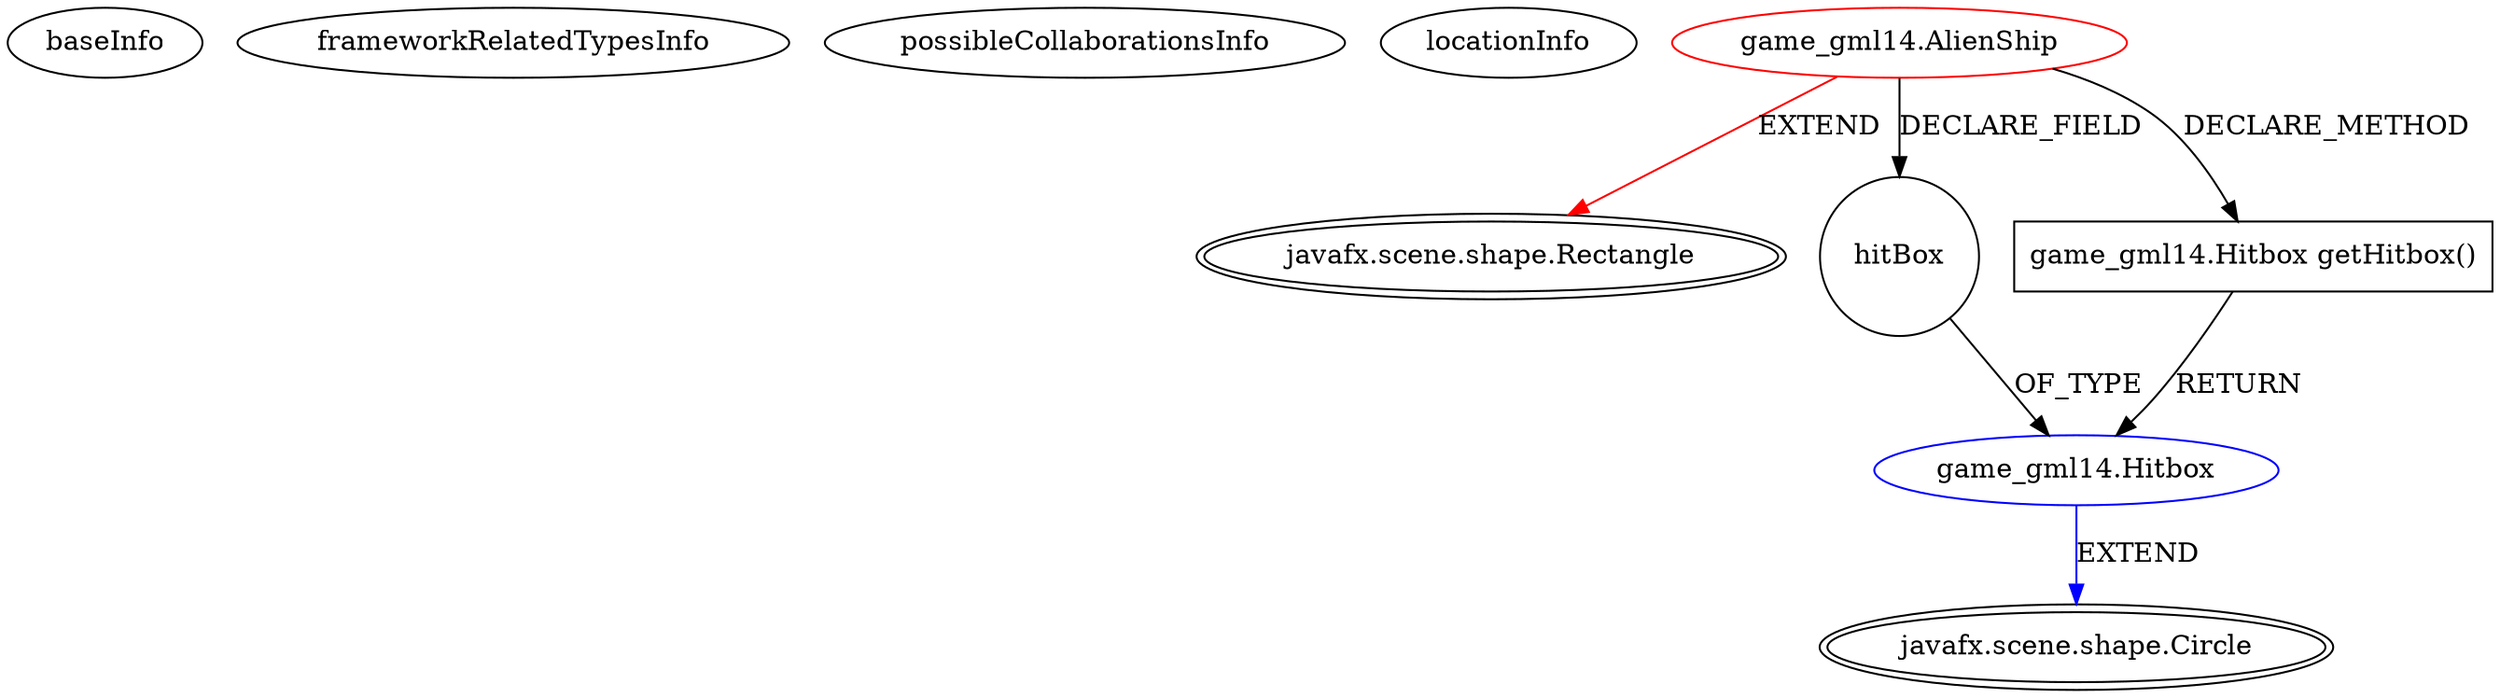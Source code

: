 digraph {
baseInfo[graphId=2818,category="extension_graph",isAnonymous=false,possibleRelation=true]
frameworkRelatedTypesInfo[0="javafx.scene.shape.Rectangle"]
possibleCollaborationsInfo[0="2818~CLIENT_METHOD_DECLARATION-RETURN_TYPE-FIELD_DECLARATION-~javafx.scene.shape.Rectangle ~javafx.scene.shape.Circle ~false~false"]
locationInfo[projectName="gregory-lyons-voyage-to-venus",filePath="/gregory-lyons-voyage-to-venus/voyage-to-venus-master/src/game_gml14/AlienShip.java",contextSignature="AlienShip",graphId="2818"]
0[label="game_gml14.AlienShip",vertexType="ROOT_CLIENT_CLASS_DECLARATION",isFrameworkType=false,color=red]
1[label="javafx.scene.shape.Rectangle",vertexType="FRAMEWORK_CLASS_TYPE",isFrameworkType=true,peripheries=2]
2[label="hitBox",vertexType="FIELD_DECLARATION",isFrameworkType=false,shape=circle]
3[label="game_gml14.Hitbox",vertexType="REFERENCE_CLIENT_CLASS_DECLARATION",isFrameworkType=false,color=blue]
4[label="javafx.scene.shape.Circle",vertexType="FRAMEWORK_CLASS_TYPE",isFrameworkType=true,peripheries=2]
17[label="game_gml14.Hitbox getHitbox()",vertexType="CLIENT_METHOD_DECLARATION",isFrameworkType=false,shape=box]
0->1[label="EXTEND",color=red]
0->2[label="DECLARE_FIELD"]
3->4[label="EXTEND",color=blue]
2->3[label="OF_TYPE"]
0->17[label="DECLARE_METHOD"]
17->3[label="RETURN"]
}
